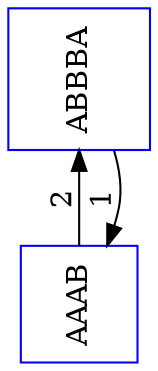  digraph t12_gr7 {
 rankdir=LR;
 orientation=landscape;
 size = 10;


1   [shape="square",label="AAAB",color="blue", pos="0,2!"];
2   [shape="square",label="ABBBA",color="blue", pos="2,0!"];


1 -> 2 [label="2"];
2 -> 1 [label="1"];


}



